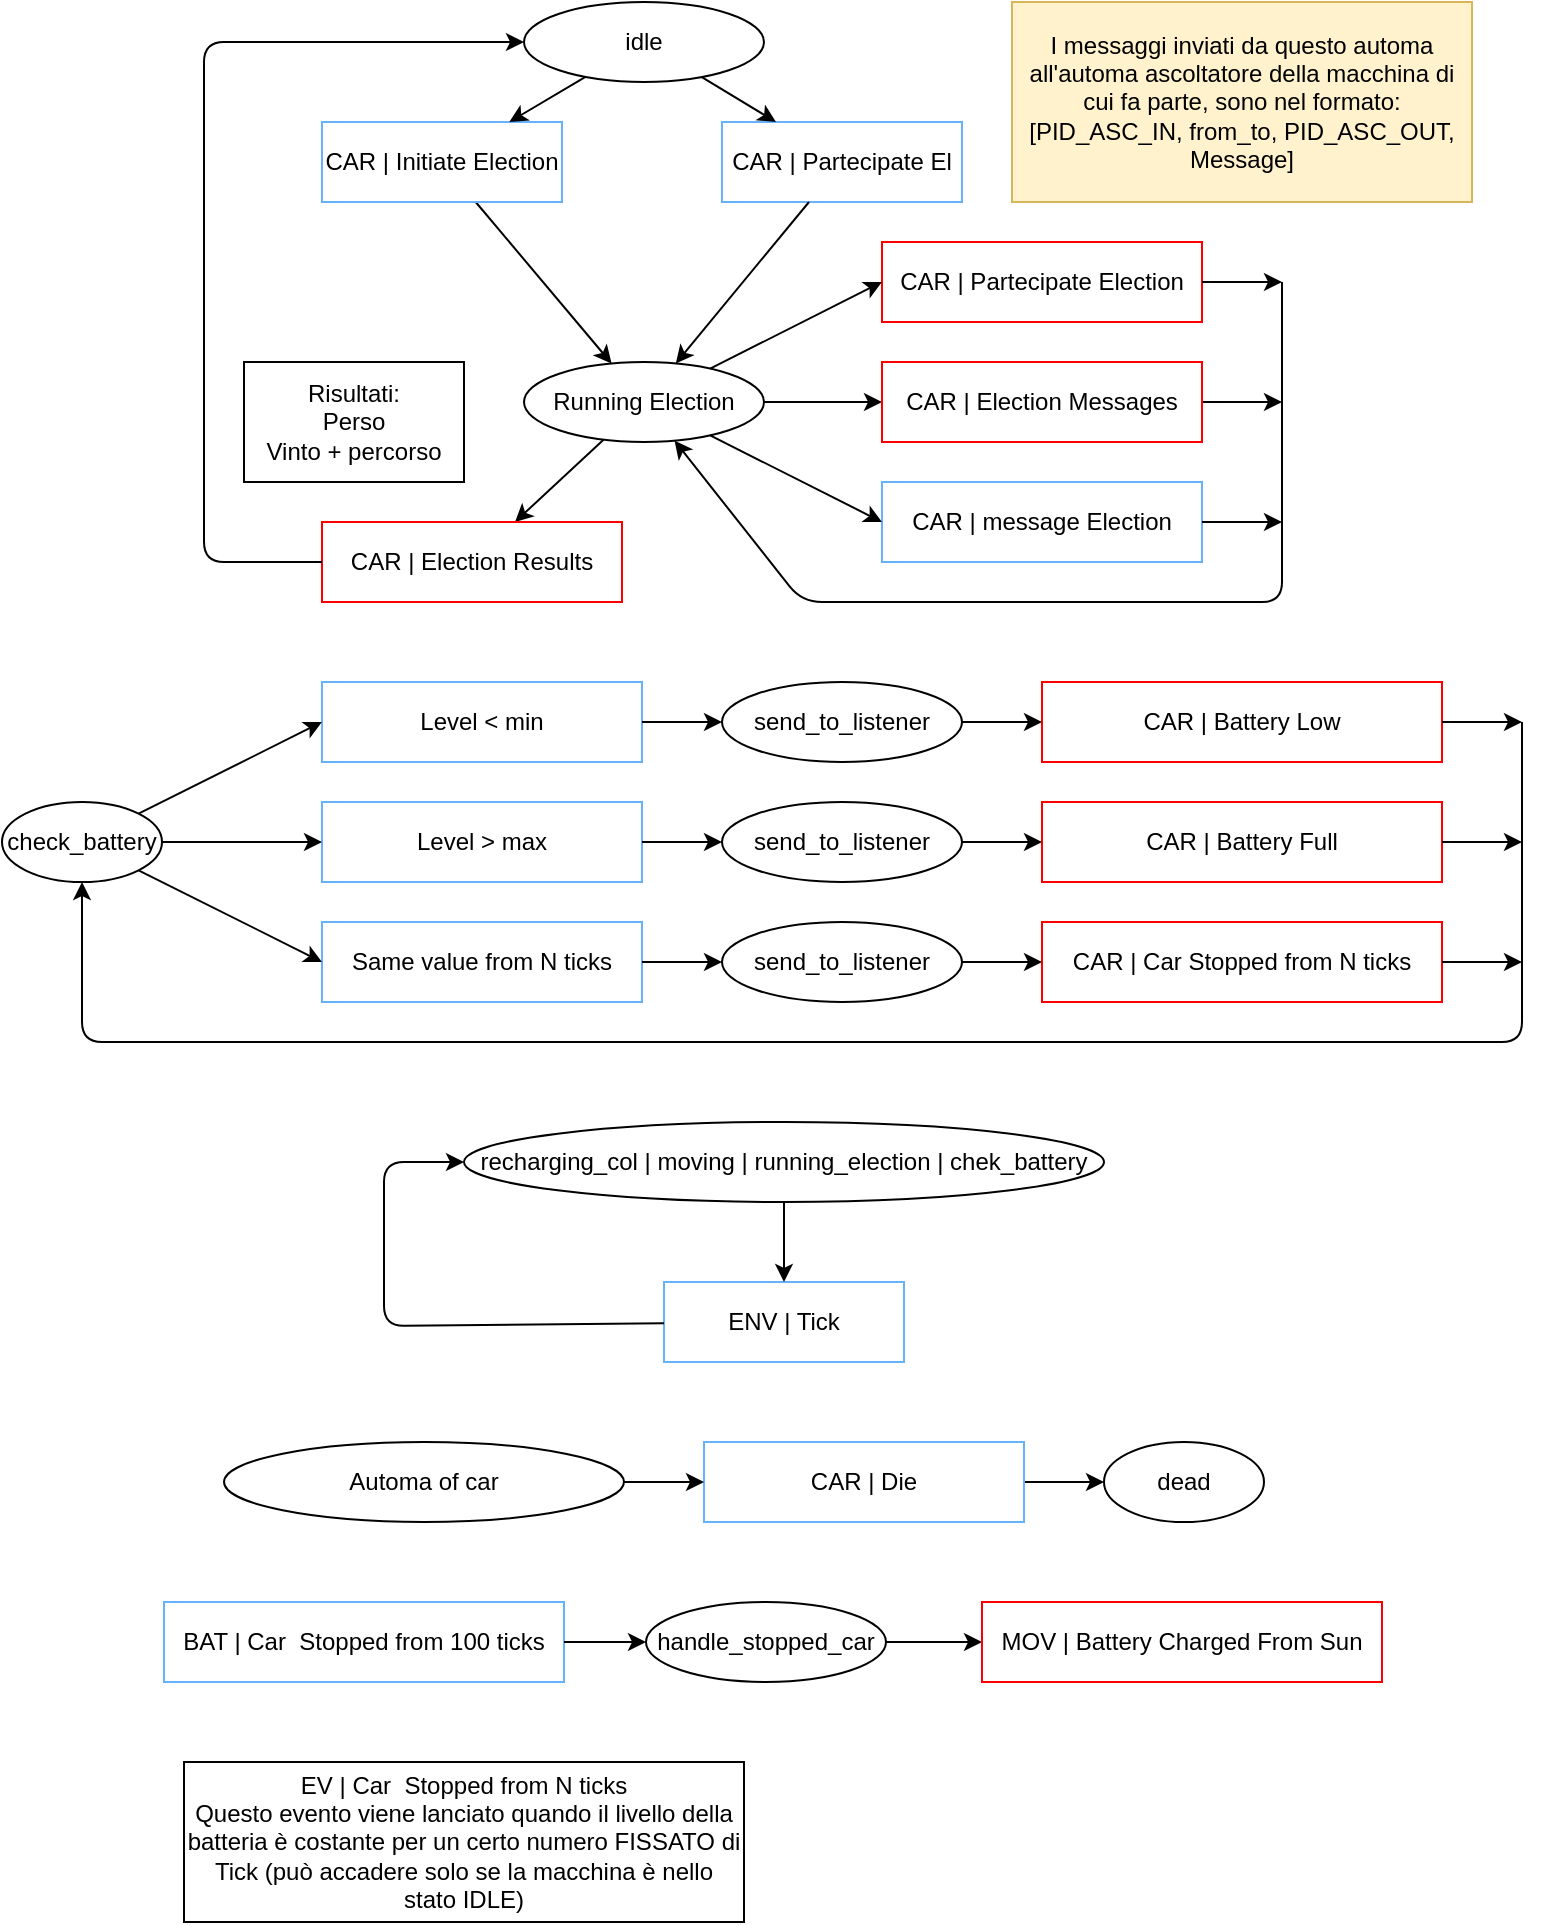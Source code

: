 <mxfile version="12.9.3" type="device"><diagram id="Q76gkfe5rdH9nl_zWCTk" name="Page-1"><mxGraphModel dx="595" dy="1991" grid="1" gridSize="10" guides="1" tooltips="1" connect="1" arrows="1" fold="1" page="1" pageScale="1" pageWidth="827" pageHeight="1169" math="0" shadow="0"><root><mxCell id="0"/><mxCell id="1" parent="0"/><mxCell id="P9HKygPTsRROLFYi30c3-61" value="CAR | Battery Low" style="rounded=0;whiteSpace=wrap;html=1;strokeColor=#FF0000;fillColor=none;" parent="1" vertex="1"><mxGeometry x="1390" y="-780" width="200" height="40" as="geometry"/></mxCell><mxCell id="P9HKygPTsRROLFYi30c3-62" value="CAR | Battery Full" style="rounded=0;whiteSpace=wrap;html=1;strokeColor=#FF0000;fillColor=none;" parent="1" vertex="1"><mxGeometry x="1390" y="-720" width="200" height="40" as="geometry"/></mxCell><mxCell id="P9HKygPTsRROLFYi30c3-63" value="check_battery" style="ellipse;whiteSpace=wrap;html=1;strokeColor=#000000;" parent="1" vertex="1"><mxGeometry x="870" y="-720" width="80" height="40" as="geometry"/></mxCell><mxCell id="P9HKygPTsRROLFYi30c3-64" value="CAR | Car Stopped from N ticks" style="rounded=0;whiteSpace=wrap;html=1;strokeColor=#FF0000;fillColor=none;" parent="1" vertex="1"><mxGeometry x="1390" y="-660" width="200" height="40" as="geometry"/></mxCell><mxCell id="P9HKygPTsRROLFYi30c3-65" value="Same value from N ticks" style="rounded=0;whiteSpace=wrap;html=1;strokeColor=#66B2FF;fillColor=none;" parent="1" vertex="1"><mxGeometry x="1030" y="-660" width="160" height="40" as="geometry"/></mxCell><mxCell id="P9HKygPTsRROLFYi30c3-66" value="Level &amp;gt; max" style="rounded=0;whiteSpace=wrap;html=1;strokeColor=#66B2FF;fillColor=none;" parent="1" vertex="1"><mxGeometry x="1030" y="-720" width="160" height="40" as="geometry"/></mxCell><mxCell id="P9HKygPTsRROLFYi30c3-67" value="Level &amp;lt; min" style="rounded=0;whiteSpace=wrap;html=1;strokeColor=#66B2FF;fillColor=none;" parent="1" vertex="1"><mxGeometry x="1030" y="-780" width="160" height="40" as="geometry"/></mxCell><mxCell id="P9HKygPTsRROLFYi30c3-68" value="send_to_listener" style="ellipse;whiteSpace=wrap;html=1;" parent="1" vertex="1"><mxGeometry x="1230" y="-780" width="120" height="40" as="geometry"/></mxCell><mxCell id="P9HKygPTsRROLFYi30c3-69" value="send_to_listener" style="ellipse;whiteSpace=wrap;html=1;" parent="1" vertex="1"><mxGeometry x="1230" y="-720" width="120" height="40" as="geometry"/></mxCell><mxCell id="P9HKygPTsRROLFYi30c3-70" value="send_to_listener" style="ellipse;whiteSpace=wrap;html=1;" parent="1" vertex="1"><mxGeometry x="1230" y="-660" width="120" height="40" as="geometry"/></mxCell><mxCell id="P9HKygPTsRROLFYi30c3-71" value="" style="endArrow=classic;html=1;entryX=0;entryY=0.5;entryDx=0;entryDy=0;" parent="1" source="P9HKygPTsRROLFYi30c3-63" target="P9HKygPTsRROLFYi30c3-67" edge="1"><mxGeometry width="50" height="50" relative="1" as="geometry"><mxPoint x="940" y="-710" as="sourcePoint"/><mxPoint x="990" y="-760" as="targetPoint"/></mxGeometry></mxCell><mxCell id="P9HKygPTsRROLFYi30c3-72" value="" style="endArrow=classic;html=1;entryX=0;entryY=0.5;entryDx=0;entryDy=0;" parent="1" source="P9HKygPTsRROLFYi30c3-63" target="P9HKygPTsRROLFYi30c3-66" edge="1"><mxGeometry width="50" height="50" relative="1" as="geometry"><mxPoint x="970" y="-660" as="sourcePoint"/><mxPoint x="1020" y="-710" as="targetPoint"/></mxGeometry></mxCell><mxCell id="P9HKygPTsRROLFYi30c3-73" value="" style="endArrow=classic;html=1;entryX=0;entryY=0.5;entryDx=0;entryDy=0;" parent="1" source="P9HKygPTsRROLFYi30c3-63" target="P9HKygPTsRROLFYi30c3-65" edge="1"><mxGeometry width="50" height="50" relative="1" as="geometry"><mxPoint x="1000" y="-600" as="sourcePoint"/><mxPoint x="1050" y="-650" as="targetPoint"/></mxGeometry></mxCell><mxCell id="P9HKygPTsRROLFYi30c3-74" value="" style="endArrow=classic;html=1;exitX=1;exitY=0.5;exitDx=0;exitDy=0;" parent="1" source="P9HKygPTsRROLFYi30c3-67" target="P9HKygPTsRROLFYi30c3-68" edge="1"><mxGeometry width="50" height="50" relative="1" as="geometry"><mxPoint x="1220" y="-790" as="sourcePoint"/><mxPoint x="1270" y="-840" as="targetPoint"/></mxGeometry></mxCell><mxCell id="P9HKygPTsRROLFYi30c3-75" value="" style="endArrow=classic;html=1;entryX=0;entryY=0.5;entryDx=0;entryDy=0;" parent="1" source="P9HKygPTsRROLFYi30c3-65" target="P9HKygPTsRROLFYi30c3-70" edge="1"><mxGeometry width="50" height="50" relative="1" as="geometry"><mxPoint x="1200" y="-550" as="sourcePoint"/><mxPoint x="1250" y="-600" as="targetPoint"/></mxGeometry></mxCell><mxCell id="P9HKygPTsRROLFYi30c3-76" value="" style="endArrow=classic;html=1;entryX=0;entryY=0.5;entryDx=0;entryDy=0;" parent="1" source="P9HKygPTsRROLFYi30c3-66" target="P9HKygPTsRROLFYi30c3-69" edge="1"><mxGeometry width="50" height="50" relative="1" as="geometry"><mxPoint x="1210" y="-520" as="sourcePoint"/><mxPoint x="1260" y="-570" as="targetPoint"/></mxGeometry></mxCell><mxCell id="P9HKygPTsRROLFYi30c3-77" value="" style="endArrow=classic;html=1;entryX=0;entryY=0.5;entryDx=0;entryDy=0;" parent="1" source="P9HKygPTsRROLFYi30c3-69" target="P9HKygPTsRROLFYi30c3-62" edge="1"><mxGeometry width="50" height="50" relative="1" as="geometry"><mxPoint x="1340" y="-640" as="sourcePoint"/><mxPoint x="1390" y="-690" as="targetPoint"/></mxGeometry></mxCell><mxCell id="P9HKygPTsRROLFYi30c3-78" value="" style="endArrow=classic;html=1;entryX=0;entryY=0.5;entryDx=0;entryDy=0;" parent="1" source="P9HKygPTsRROLFYi30c3-70" target="P9HKygPTsRROLFYi30c3-64" edge="1"><mxGeometry width="50" height="50" relative="1" as="geometry"><mxPoint x="1360" y="-650" as="sourcePoint"/><mxPoint x="1410" y="-700" as="targetPoint"/></mxGeometry></mxCell><mxCell id="P9HKygPTsRROLFYi30c3-79" value="" style="endArrow=classic;html=1;entryX=0;entryY=0.5;entryDx=0;entryDy=0;" parent="1" source="P9HKygPTsRROLFYi30c3-68" target="P9HKygPTsRROLFYi30c3-61" edge="1"><mxGeometry width="50" height="50" relative="1" as="geometry"><mxPoint x="1330" y="-790" as="sourcePoint"/><mxPoint x="1380" y="-840" as="targetPoint"/></mxGeometry></mxCell><mxCell id="P9HKygPTsRROLFYi30c3-80" value="" style="endArrow=classic;html=1;" parent="1" target="P9HKygPTsRROLFYi30c3-63" edge="1"><mxGeometry width="50" height="50" relative="1" as="geometry"><mxPoint x="1630" y="-760" as="sourcePoint"/><mxPoint x="1630" y="-520" as="targetPoint"/><Array as="points"><mxPoint x="1630" y="-600"/><mxPoint x="910" y="-600"/></Array></mxGeometry></mxCell><mxCell id="P9HKygPTsRROLFYi30c3-81" value="" style="endArrow=classic;html=1;exitX=1;exitY=0.5;exitDx=0;exitDy=0;" parent="1" source="P9HKygPTsRROLFYi30c3-61" edge="1"><mxGeometry width="50" height="50" relative="1" as="geometry"><mxPoint x="1610" y="-710" as="sourcePoint"/><mxPoint x="1630" y="-760" as="targetPoint"/></mxGeometry></mxCell><mxCell id="P9HKygPTsRROLFYi30c3-82" value="" style="endArrow=classic;html=1;exitX=1;exitY=0.5;exitDx=0;exitDy=0;" parent="1" source="P9HKygPTsRROLFYi30c3-62" edge="1"><mxGeometry width="50" height="50" relative="1" as="geometry"><mxPoint x="1650" y="-660" as="sourcePoint"/><mxPoint x="1630" y="-700" as="targetPoint"/></mxGeometry></mxCell><mxCell id="P9HKygPTsRROLFYi30c3-83" value="" style="endArrow=classic;html=1;exitX=1;exitY=0.5;exitDx=0;exitDy=0;" parent="1" source="P9HKygPTsRROLFYi30c3-64" edge="1"><mxGeometry width="50" height="50" relative="1" as="geometry"><mxPoint x="1650" y="-630" as="sourcePoint"/><mxPoint x="1630" y="-640" as="targetPoint"/></mxGeometry></mxCell><mxCell id="P9HKygPTsRROLFYi30c3-84" value="Running Election" style="ellipse;whiteSpace=wrap;html=1;" parent="1" vertex="1"><mxGeometry x="1131" y="-940" width="120" height="40" as="geometry"/></mxCell><mxCell id="P9HKygPTsRROLFYi30c3-85" value="" style="endArrow=classic;html=1;" parent="1" source="P9HKygPTsRROLFYi30c3-86" target="P9HKygPTsRROLFYi30c3-84" edge="1"><mxGeometry width="50" height="50" relative="1" as="geometry"><mxPoint x="1447" y="-916.904" as="sourcePoint"/><mxPoint x="1447" y="-880" as="targetPoint"/><Array as="points"/></mxGeometry></mxCell><mxCell id="P9HKygPTsRROLFYi30c3-86" value="CAR | Initiate Election" style="rounded=0;whiteSpace=wrap;html=1;strokeColor=#66B2FF;fillColor=none;" parent="1" vertex="1"><mxGeometry x="1030" y="-1060" width="120" height="40" as="geometry"/></mxCell><mxCell id="P9HKygPTsRROLFYi30c3-87" value="" style="endArrow=classic;html=1;" parent="1" source="P9HKygPTsRROLFYi30c3-84" target="P9HKygPTsRROLFYi30c3-88" edge="1"><mxGeometry width="50" height="50" relative="1" as="geometry"><mxPoint x="1467" y="-890" as="sourcePoint"/><mxPoint x="1152.833" y="-872" as="targetPoint"/></mxGeometry></mxCell><mxCell id="P9HKygPTsRROLFYi30c3-88" value="CAR | Election Results" style="rounded=0;whiteSpace=wrap;html=1;strokeColor=#FF0000;" parent="1" vertex="1"><mxGeometry x="1030" y="-860" width="150" height="40" as="geometry"/></mxCell><mxCell id="P9HKygPTsRROLFYi30c3-89" value="idle" style="ellipse;whiteSpace=wrap;html=1;" parent="1" vertex="1"><mxGeometry x="1131" y="-1120" width="120" height="40" as="geometry"/></mxCell><mxCell id="P9HKygPTsRROLFYi30c3-90" value="" style="endArrow=classic;html=1;" parent="1" source="P9HKygPTsRROLFYi30c3-89" target="P9HKygPTsRROLFYi30c3-86" edge="1"><mxGeometry width="50" height="50" relative="1" as="geometry"><mxPoint x="1321" y="-1020" as="sourcePoint"/><mxPoint x="1371" y="-1070" as="targetPoint"/></mxGeometry></mxCell><mxCell id="P9HKygPTsRROLFYi30c3-91" value="" style="endArrow=classic;html=1;exitX=0;exitY=0.5;exitDx=0;exitDy=0;" parent="1" source="P9HKygPTsRROLFYi30c3-88" target="P9HKygPTsRROLFYi30c3-89" edge="1"><mxGeometry width="50" height="50" relative="1" as="geometry"><mxPoint x="1021" y="-910" as="sourcePoint"/><mxPoint x="1071" y="-960" as="targetPoint"/><Array as="points"><mxPoint x="971" y="-840"/><mxPoint x="971" y="-1100"/></Array></mxGeometry></mxCell><mxCell id="P9HKygPTsRROLFYi30c3-92" value="CAR | Partecipate El" style="rounded=0;whiteSpace=wrap;html=1;strokeColor=#66B2FF;fillColor=none;" parent="1" vertex="1"><mxGeometry x="1230" y="-1060" width="120" height="40" as="geometry"/></mxCell><mxCell id="P9HKygPTsRROLFYi30c3-93" value="CAR | Partecipate Election" style="rounded=0;whiteSpace=wrap;html=1;strokeColor=#FF0000;fillColor=none;" parent="1" vertex="1"><mxGeometry x="1310" y="-1000" width="160" height="40" as="geometry"/></mxCell><mxCell id="P9HKygPTsRROLFYi30c3-94" value="" style="endArrow=classic;html=1;" parent="1" source="P9HKygPTsRROLFYi30c3-89" target="P9HKygPTsRROLFYi30c3-92" edge="1"><mxGeometry width="50" height="50" relative="1" as="geometry"><mxPoint x="1371" y="-1065" as="sourcePoint"/><mxPoint x="1421" y="-1115" as="targetPoint"/></mxGeometry></mxCell><mxCell id="P9HKygPTsRROLFYi30c3-95" value="" style="endArrow=classic;html=1;" parent="1" source="P9HKygPTsRROLFYi30c3-92" target="P9HKygPTsRROLFYi30c3-84" edge="1"><mxGeometry width="50" height="50" relative="1" as="geometry"><mxPoint x="1292.064" y="-1000" as="sourcePoint"/><mxPoint x="1401" y="-965" as="targetPoint"/></mxGeometry></mxCell><mxCell id="P9HKygPTsRROLFYi30c3-97" value="CAR | message Election" style="rounded=0;whiteSpace=wrap;html=1;strokeColor=#66B2FF;fillColor=none;" parent="1" vertex="1"><mxGeometry x="1310" y="-880" width="160" height="40" as="geometry"/></mxCell><mxCell id="P9HKygPTsRROLFYi30c3-98" value="" style="endArrow=classic;html=1;entryX=0;entryY=0.5;entryDx=0;entryDy=0;" parent="1" source="P9HKygPTsRROLFYi30c3-84" target="P9HKygPTsRROLFYi30c3-93" edge="1"><mxGeometry width="50" height="50" relative="1" as="geometry"><mxPoint x="1281" y="-890" as="sourcePoint"/><mxPoint x="1331" y="-940" as="targetPoint"/></mxGeometry></mxCell><mxCell id="P9HKygPTsRROLFYi30c3-99" value="" style="endArrow=classic;html=1;entryX=0;entryY=0.5;entryDx=0;entryDy=0;" parent="1" source="P9HKygPTsRROLFYi30c3-84" target="P9HKygPTsRROLFYi30c3-97" edge="1"><mxGeometry width="50" height="50" relative="1" as="geometry"><mxPoint x="1271" y="-870" as="sourcePoint"/><mxPoint x="1321" y="-920" as="targetPoint"/></mxGeometry></mxCell><mxCell id="P9HKygPTsRROLFYi30c3-100" value="" style="endArrow=classic;html=1;entryX=0;entryY=0.5;entryDx=0;entryDy=0;" parent="1" source="P9HKygPTsRROLFYi30c3-84" target="P9HKygPTsRROLFYi30c3-105" edge="1"><mxGeometry width="50" height="50" relative="1" as="geometry"><mxPoint x="1271" y="-840" as="sourcePoint"/><mxPoint x="1330" y="-905" as="targetPoint"/></mxGeometry></mxCell><mxCell id="P9HKygPTsRROLFYi30c3-101" value="" style="endArrow=classic;html=1;exitX=1;exitY=0.5;exitDx=0;exitDy=0;" parent="1" source="P9HKygPTsRROLFYi30c3-97" edge="1"><mxGeometry width="50" height="50" relative="1" as="geometry"><mxPoint x="1521" y="-920" as="sourcePoint"/><mxPoint x="1510" y="-860" as="targetPoint"/></mxGeometry></mxCell><mxCell id="P9HKygPTsRROLFYi30c3-102" value="" style="endArrow=classic;html=1;exitX=1;exitY=0.5;exitDx=0;exitDy=0;" parent="1" source="P9HKygPTsRROLFYi30c3-93" edge="1"><mxGeometry width="50" height="50" relative="1" as="geometry"><mxPoint x="1521" y="-960" as="sourcePoint"/><mxPoint x="1510" y="-980" as="targetPoint"/></mxGeometry></mxCell><mxCell id="P9HKygPTsRROLFYi30c3-103" value="" style="endArrow=classic;html=1;exitX=1;exitY=0.5;exitDx=0;exitDy=0;" parent="1" source="P9HKygPTsRROLFYi30c3-105" edge="1"><mxGeometry width="50" height="50" relative="1" as="geometry"><mxPoint x="1490" y="-925" as="sourcePoint"/><mxPoint x="1510" y="-920" as="targetPoint"/></mxGeometry></mxCell><mxCell id="P9HKygPTsRROLFYi30c3-104" value="" style="endArrow=classic;html=1;" parent="1" target="P9HKygPTsRROLFYi30c3-84" edge="1"><mxGeometry width="50" height="50" relative="1" as="geometry"><mxPoint x="1510" y="-980" as="sourcePoint"/><mxPoint x="1571" y="-840" as="targetPoint"/><Array as="points"><mxPoint x="1510" y="-820"/><mxPoint x="1270" y="-820"/></Array></mxGeometry></mxCell><mxCell id="P9HKygPTsRROLFYi30c3-105" value="CAR | Election Messages" style="rounded=0;whiteSpace=wrap;html=1;strokeColor=#FF0000;fillColor=none;" parent="1" vertex="1"><mxGeometry x="1310" y="-940" width="160" height="40" as="geometry"/></mxCell><mxCell id="P9HKygPTsRROLFYi30c3-106" value="ENV | Tick" style="rounded=0;whiteSpace=wrap;html=1;strokeColor=#66B2FF;fillColor=none;" parent="1" vertex="1"><mxGeometry x="1201" y="-480" width="120" height="40" as="geometry"/></mxCell><mxCell id="P9HKygPTsRROLFYi30c3-107" value="recharging_col | moving | running_election | chek_battery" style="ellipse;whiteSpace=wrap;html=1;" parent="1" vertex="1"><mxGeometry x="1101" y="-560" width="320" height="40" as="geometry"/></mxCell><mxCell id="P9HKygPTsRROLFYi30c3-108" value="" style="endArrow=classic;html=1;" parent="1" source="P9HKygPTsRROLFYi30c3-107" target="P9HKygPTsRROLFYi30c3-106" edge="1"><mxGeometry width="50" height="50" relative="1" as="geometry"><mxPoint x="1101" y="-455" as="sourcePoint"/><mxPoint x="1151" y="-505" as="targetPoint"/></mxGeometry></mxCell><mxCell id="P9HKygPTsRROLFYi30c3-109" value="" style="endArrow=classic;html=1;" parent="1" source="P9HKygPTsRROLFYi30c3-106" target="P9HKygPTsRROLFYi30c3-107" edge="1"><mxGeometry width="50" height="50" relative="1" as="geometry"><mxPoint x="901" y="-310" as="sourcePoint"/><mxPoint x="851" y="-395" as="targetPoint"/><Array as="points"><mxPoint x="1061" y="-458"/><mxPoint x="1061" y="-540"/></Array></mxGeometry></mxCell><mxCell id="P9HKygPTsRROLFYi30c3-110" value="dead" style="ellipse;whiteSpace=wrap;html=1;" parent="1" vertex="1"><mxGeometry x="1421" y="-400" width="80" height="40" as="geometry"/></mxCell><mxCell id="P9HKygPTsRROLFYi30c3-111" value="" style="endArrow=classic;html=1;" parent="1" source="P9HKygPTsRROLFYi30c3-112" target="P9HKygPTsRROLFYi30c3-110" edge="1"><mxGeometry width="50" height="50" relative="1" as="geometry"><mxPoint x="944" y="-342.5" as="sourcePoint"/><mxPoint x="994" y="-392.5" as="targetPoint"/></mxGeometry></mxCell><mxCell id="P9HKygPTsRROLFYi30c3-112" value="CAR | Die" style="rounded=0;whiteSpace=wrap;html=1;fillColor=none;strokeColor=#66B2FF;" parent="1" vertex="1"><mxGeometry x="1221" y="-400" width="160" height="40" as="geometry"/></mxCell><mxCell id="P9HKygPTsRROLFYi30c3-113" value="Automa of car" style="ellipse;whiteSpace=wrap;html=1;" parent="1" vertex="1"><mxGeometry x="981" y="-400" width="200" height="40" as="geometry"/></mxCell><mxCell id="P9HKygPTsRROLFYi30c3-114" value="" style="endArrow=classic;html=1;" parent="1" source="P9HKygPTsRROLFYi30c3-113" target="P9HKygPTsRROLFYi30c3-112" edge="1"><mxGeometry width="50" height="50" relative="1" as="geometry"><mxPoint x="1197.5" y="-319.5" as="sourcePoint"/><mxPoint x="1247.5" y="-369.5" as="targetPoint"/></mxGeometry></mxCell><mxCell id="_xVnJQwbU4WO8qQhzFjM-2" value="handle_stopped_car" style="ellipse;whiteSpace=wrap;html=1;" parent="1" vertex="1"><mxGeometry x="1192" y="-320" width="120" height="40" as="geometry"/></mxCell><mxCell id="_xVnJQwbU4WO8qQhzFjM-3" value="" style="endArrow=classic;html=1;" parent="1" source="_xVnJQwbU4WO8qQhzFjM-2" target="_xVnJQwbU4WO8qQhzFjM-4" edge="1"><mxGeometry width="50" height="50" relative="1" as="geometry"><mxPoint x="1559.75" y="-195" as="sourcePoint"/><mxPoint x="1539.75" y="-245" as="targetPoint"/></mxGeometry></mxCell><mxCell id="_xVnJQwbU4WO8qQhzFjM-4" value="MOV | Battery Charged From Sun" style="rounded=0;whiteSpace=wrap;html=1;strokeColor=#FF0000;fillColor=none;" parent="1" vertex="1"><mxGeometry x="1360" y="-320" width="200" height="40" as="geometry"/></mxCell><mxCell id="_xVnJQwbU4WO8qQhzFjM-5" value="BAT | Car&amp;nbsp; Stopped from 100 ticks" style="rounded=0;whiteSpace=wrap;html=1;strokeColor=#66B2FF;fillColor=none;" parent="1" vertex="1"><mxGeometry x="951" y="-320" width="200" height="40" as="geometry"/></mxCell><mxCell id="_xVnJQwbU4WO8qQhzFjM-6" value="" style="endArrow=classic;html=1;" parent="1" source="_xVnJQwbU4WO8qQhzFjM-5" target="_xVnJQwbU4WO8qQhzFjM-2" edge="1"><mxGeometry width="50" height="50" relative="1" as="geometry"><mxPoint x="1319.75" y="-245" as="sourcePoint"/><mxPoint x="1369.75" y="-295" as="targetPoint"/></mxGeometry></mxCell><mxCell id="_xVnJQwbU4WO8qQhzFjM-9" value="&lt;span style=&quot;white-space: normal&quot;&gt;EV | Car&amp;nbsp; Stopped from N ticks&lt;/span&gt;&lt;br style=&quot;text-align: left ; white-space: normal&quot;&gt;&lt;span style=&quot;text-align: left ; white-space: normal&quot;&gt;Questo evento viene lanciato quando il livello della batteria è costante per un certo numero FISSATO di Tick (può accadere solo se la macchina è nello stato IDLE)&lt;/span&gt;" style="rounded=0;whiteSpace=wrap;html=1;" parent="1" vertex="1"><mxGeometry x="961" y="-240" width="280" height="80" as="geometry"/></mxCell><mxCell id="_xVnJQwbU4WO8qQhzFjM-10" value="&lt;span style=&quot;text-align: left ; white-space: normal&quot;&gt;Risultati:&lt;/span&gt;&lt;br style=&quot;text-align: left ; white-space: normal&quot;&gt;&lt;span style=&quot;text-align: left ; white-space: normal&quot;&gt;Perso&lt;/span&gt;&lt;br style=&quot;text-align: left ; white-space: normal&quot;&gt;&lt;span style=&quot;text-align: left ; white-space: normal&quot;&gt;Vinto + percorso&lt;/span&gt;" style="rounded=0;whiteSpace=wrap;html=1;" parent="1" vertex="1"><mxGeometry x="991" y="-940" width="110" height="60" as="geometry"/></mxCell><mxCell id="LlyxdVrSN1bpzKPH4rfl-3" value="I messaggi inviati da questo automa all'automa ascoltatore della macchina di cui fa parte, sono nel formato:&lt;br&gt;[PID_ASC_IN, from_to, PID_ASC_OUT, Message]" style="rounded=0;whiteSpace=wrap;html=1;fillColor=#fff2cc;strokeColor=#d6b656;" vertex="1" parent="1"><mxGeometry x="1375" y="-1120" width="230" height="100" as="geometry"/></mxCell></root></mxGraphModel></diagram></mxfile>
